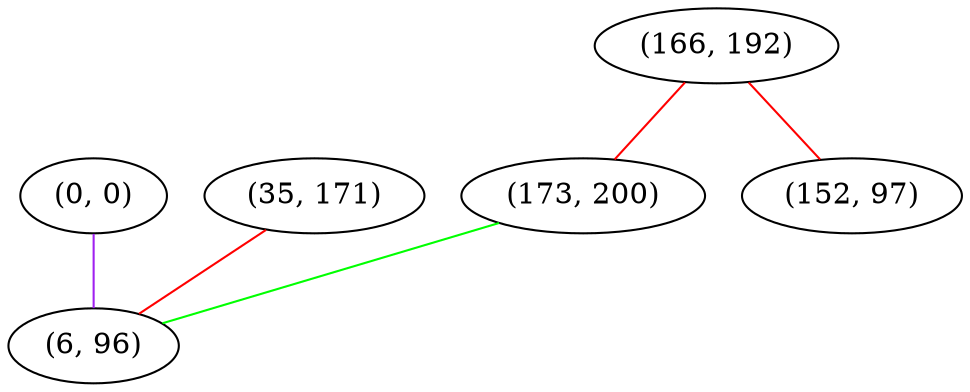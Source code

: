 graph "" {
"(0, 0)";
"(166, 192)";
"(35, 171)";
"(173, 200)";
"(6, 96)";
"(152, 97)";
"(0, 0)" -- "(6, 96)"  [color=purple, key=0, weight=4];
"(166, 192)" -- "(152, 97)"  [color=red, key=0, weight=1];
"(166, 192)" -- "(173, 200)"  [color=red, key=0, weight=1];
"(35, 171)" -- "(6, 96)"  [color=red, key=0, weight=1];
"(173, 200)" -- "(6, 96)"  [color=green, key=0, weight=2];
}
